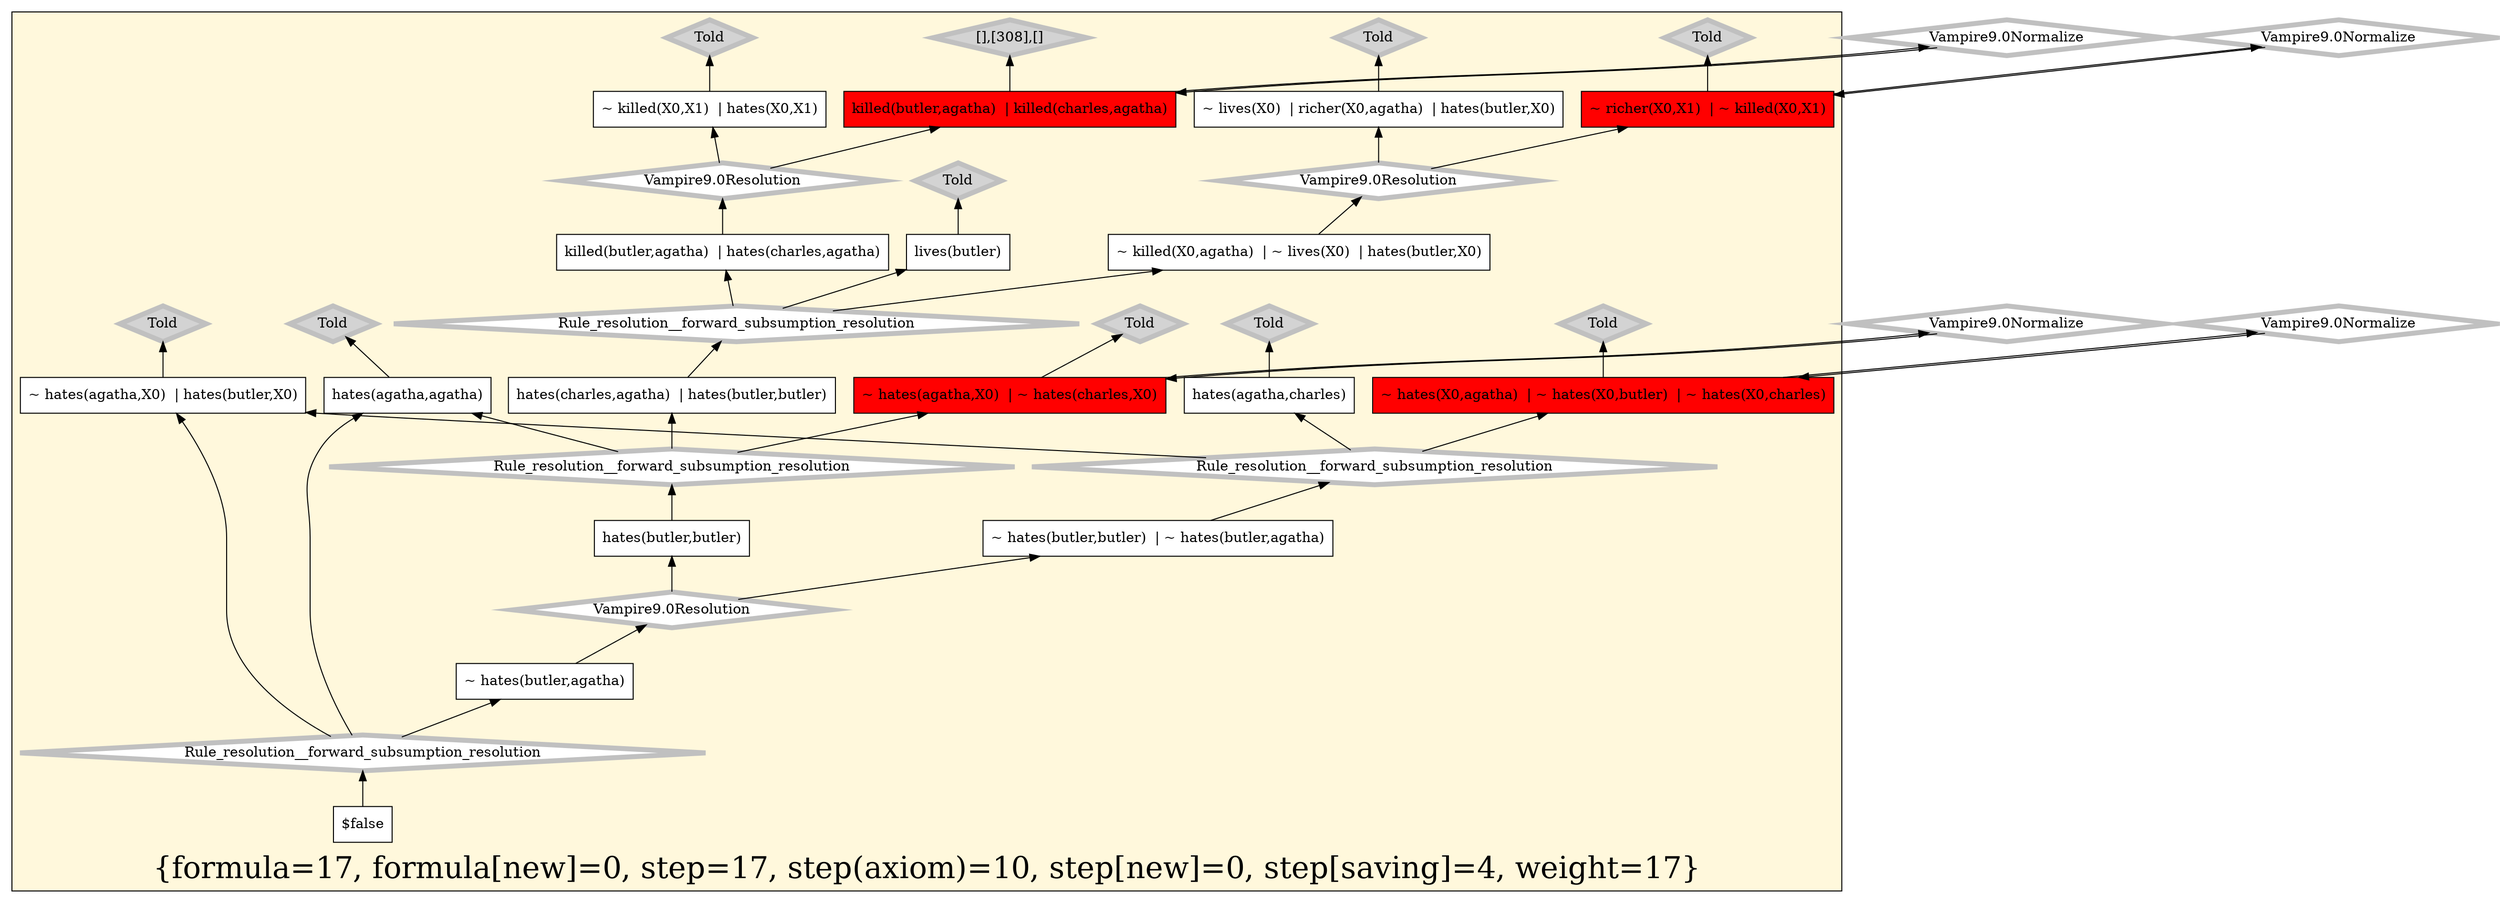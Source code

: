 digraph g 
{ rankdir=BT;
   
  "x_0" [ color="black" shape="box" label="$false" fillcolor="white" style="filled"  ];
  "x_347" [ color="black" shape="box" label="hates(butler,butler)" fillcolor="white" style="filled"  ];
  "x_8" [ color="black" shape="box" label="~ hates(agatha,X0)  | hates(butler,X0)" fillcolor="white" style="filled"  ];
  "x_172" [ color="black" shape="box" label="~ hates(butler,butler)  | ~ hates(butler,agatha)" fillcolor="white" style="filled"  ];
  "x_55" [ color="black" shape="box" label="~ hates(butler,agatha)" fillcolor="white" style="filled"  ];
  "x_441" [ color="black" shape="box" label="~ hates(charles,X0)  | ~ hates(agatha,X0)" fillcolor="red" style="filled"  ];
  "x_102" [ color="black" shape="box" label="~ killed(X0,X1)  | ~ richer(X0,X1)" fillcolor="red" style="filled"  ];
  "x_102" [ color="black" shape="box" label="~ richer(X0,X1)  | ~ killed(X0,X1)" fillcolor="red" style="filled"  ];
  "x_308" [ color="black" shape="box" label="killed(charles,agatha)  | killed(butler,agatha)" fillcolor="red" style="filled"  ];
  "x_427" [ color="black" shape="box" label="killed(butler,agatha)  | hates(charles,agatha)" fillcolor="white" style="filled"  ];
  "x_203" [ color="black" shape="box" label="~ hates(X0,butler)  | ~ hates(X0,charles)  | ~ hates(X0,agatha)" fillcolor="red" style="filled"  ];
  "x_158" [ color="black" shape="box" label="hates(charles,agatha)  | hates(butler,butler)" fillcolor="white" style="filled"  ];
  "x_260" [ color="black" shape="box" label="~ killed(X0,X1)  | hates(X0,X1)" fillcolor="white" style="filled"  ];
  "x_308" [ color="black" shape="box" label="killed(butler,agatha)  | killed(charles,agatha)" fillcolor="red" style="filled"  ];
  "x_441" [ color="black" shape="box" label="~ hates(agatha,X0)  | ~ hates(charles,X0)" fillcolor="red" style="filled"  ];
  "x_258" [ color="black" shape="box" label="lives(butler)" fillcolor="white" style="filled"  ];
  "x_203" [ color="black" shape="box" label="~ hates(X0,agatha)  | ~ hates(X0,butler)  | ~ hates(X0,charles)" fillcolor="red" style="filled"  ];
  "x_261" [ color="black" shape="box" label="~ killed(X0,agatha)  | ~ lives(X0)  | hates(butler,X0)" fillcolor="white" style="filled"  ];
  "x_118" [ color="black" shape="box" label="hates(agatha,charles)" fillcolor="white" style="filled"  ];
  "x_395" [ color="black" shape="box" label="~ lives(X0)  | richer(X0,agatha)  | hates(butler,X0)" fillcolor="white" style="filled"  ];
  "x_357" [ color="black" shape="box" label="hates(agatha,agatha)" fillcolor="white" style="filled"  ];
  "-75b2b8ab:124078c1359:-4617" [ URL="http://browser.inference-web.org/iwbrowser/BrowseNodeSet?url=http%3A%2F%2Finference-web.org%2Fproofs%2Ftptp%2FSolutions%2FPUZ%2FPUZ001-1%2FVampire---9.0%2Fanswer.owl%23ns_13" color="grey" shape="diamond" label="Vampire9.0Normalize" fillcolor="white" style="filled" penwidth="5"  ];
  "x_102" -> "-75b2b8ab:124078c1359:-4617";
  "-75b2b8ab:124078c1359:-4617" -> "x_102";
  "-75b2b8ab:124078c1359:-45f5" [ URL="http://browser.inference-web.org/iwbrowser/BrowseNodeSet?url=http%3A%2F%2Finference-web.org%2Fproofs%2Ftptp%2FSolutions%2FPUZ%2FPUZ001-1%2FVampire---9.0%2Fanswer.owl%23ns_10" color="grey" shape="diamond" label="Told" fillcolor="lightgrey" style="filled" penwidth="5"  ];
  "x_8" -> "-75b2b8ab:124078c1359:-45f5";
  "-75b2b8ab:124078c1359:-45fb" [ URL="http://browser.inference-web.org/iwbrowser/BrowseNodeSet?url=http%3A%2F%2Finference-web.org%2Fproofs%2Ftptp%2FSolutions%2FPUZ%2FPUZ001-1%2FVampire---9.0%2Fanswer.owl%23ns_29" color="grey" shape="diamond" label="Rule_resolution__forward_subsumption_resolution" fillcolor="white" style="filled" penwidth="5"  ];
  "x_172" -> "-75b2b8ab:124078c1359:-45fb";
  "-75b2b8ab:124078c1359:-45fb" -> "x_8";
  "-75b2b8ab:124078c1359:-45fb" -> "x_118";
  "-75b2b8ab:124078c1359:-45fb" -> "x_203";
  "-75b2b8ab:124078c1359:-4645" [ URL="http://browser.inference-web.org/iwbrowser/BrowseNodeSet?url=http%3A%2F%2Finference-web.org%2Fproofs%2Ftptp%2FSolutions%2FPUZ%2FPUZ001-1%2FVampire---9.0%2Fanswer.owl%23ns_38" color="grey" shape="diamond" label="Vampire9.0Resolution" fillcolor="white" style="filled" penwidth="5"  ];
  "x_55" -> "-75b2b8ab:124078c1359:-4645";
  "-75b2b8ab:124078c1359:-4645" -> "x_172";
  "-75b2b8ab:124078c1359:-4645" -> "x_347";
  "-75b2b8ab:124078c1359:-4609" [ URL="http://browser.inference-web.org/iwbrowser/BrowseNodeSet?url=http%3A%2F%2Finference-web.org%2Fproofs%2Ftptp%2FSolutions%2FPUZ%2FPUZ001-1%2FVampire---9.0%2Fanswer.owl%23ns_14" color="grey" shape="diamond" label="Vampire9.0Normalize" fillcolor="white" style="filled" penwidth="5"  ];
  "x_441" -> "-75b2b8ab:124078c1359:-4609";
  "-75b2b8ab:124078c1359:-4609" -> "x_441";
  "-75b2b8ab:124078c1359:-45f0" [ URL="http://browser.inference-web.org/iwbrowser/BrowseNodeSet?url=http%3A%2F%2Finference-web.org%2Fproofs%2Ftptp%2FSolutions%2FPUZ%2FPUZ001-1%2FVampire---9.0%2Fanswer.owl%23ns_15" color="grey" shape="diamond" label="Vampire9.0Normalize" fillcolor="white" style="filled" penwidth="5"  ];
  "x_203" -> "-75b2b8ab:124078c1359:-45f0";
  "-75b2b8ab:124078c1359:-45f0" -> "x_203";
  "-75b2b8ab:124078c1359:-4626" [ URL="http://browser.inference-web.org/iwbrowser/BrowseNodeSet?url=http%3A%2F%2Finference-web.org%2Fproofs%2Ftptp%2FSolutions%2FPUZ%2FPUZ001-1%2FVampire---9.0%2Fanswer.owl%23ns_9" color="grey" shape="diamond" label="Told" fillcolor="lightgrey" style="filled" penwidth="5"  ];
  "x_260" -> "-75b2b8ab:124078c1359:-4626";
  "-75b2b8ab:124078c1359:-4634" [ URL="http://browser.inference-web.org/iwbrowser/BrowseNodeSet?url=http%3A%2F%2Finference-web.org%2Fproofs%2Ftptp%2FSolutions%2FPUZ%2FPUZ001-1%2FVampire---9.0%2Fanswer.owl%23ns_31" color="grey" shape="diamond" label="Vampire9.0Resolution" fillcolor="white" style="filled" penwidth="5"  ];
  "x_427" -> "-75b2b8ab:124078c1359:-4634";
  "-75b2b8ab:124078c1359:-4634" -> "x_260";
  "-75b2b8ab:124078c1359:-4634" -> "x_308";
  "-75b2b8ab:124078c1359:-463a" [ URL="http://browser.inference-web.org/iwbrowser/BrowseNodeSet?url=http%3A%2F%2Finference-web.org%2Fproofs%2Ftptp%2FSolutions%2FPUZ%2FPUZ001-1%2FVampire---9.0%2Fanswer.owl%23ns_35" color="grey" shape="diamond" label="Rule_resolution__forward_subsumption_resolution" fillcolor="white" style="filled" penwidth="5"  ];
  "x_158" -> "-75b2b8ab:124078c1359:-463a";
  "-75b2b8ab:124078c1359:-463a" -> "x_258";
  "-75b2b8ab:124078c1359:-463a" -> "x_261";
  "-75b2b8ab:124078c1359:-463a" -> "x_427";
  "-75b2b8ab:124078c1359:-4600" [ URL="http://browser.inference-web.org/iwbrowser/BrowseNodeSet?url=http%3A%2F%2Finference-web.org%2Fproofs%2Ftptp%2FSolutions%2FPUZ%2FPUZ001-1%2FVampire---9.0%2Fanswer.owl%23ns_7" color="grey" shape="diamond" label="Told" fillcolor="lightgrey" style="filled" penwidth="5"  ];
  "x_357" -> "-75b2b8ab:124078c1359:-4600";
  "-75b2b8ab:124078c1359:-464f" [ URL="http://browser.inference-web.org/iwbrowser/BrowseNodeSet?url=http%3A%2F%2Finference-web.org%2Fproofs%2Ftptp%2FSolutions%2FPUZ%2FPUZ001-1%2FVampire---9.0%2Fanswer.owl%23answer" color="grey" shape="diamond" label="Rule_resolution__forward_subsumption_resolution" fillcolor="white" style="filled" penwidth="5"  ];
  "x_0" -> "-75b2b8ab:124078c1359:-464f";
  "-75b2b8ab:124078c1359:-464f" -> "x_8";
  "-75b2b8ab:124078c1359:-464f" -> "x_55";
  "-75b2b8ab:124078c1359:-464f" -> "x_357";
  "-75b2b8ab:124078c1359:-462b" [ URL="http://browser.inference-web.org/iwbrowser/BrowseNodeSet?url=http%3A%2F%2Finference-web.org%2Fproofs%2Ftptp%2FSolutions%2FPUZ%2FPUZ001-1%2FVampire---9.0%2Fanswer.owl%23ns_12" color="grey" shape="diamond" label="[],[308],[]" fillcolor="lightgrey" style="filled" penwidth="5"  ];
  "x_308" -> "-75b2b8ab:124078c1359:-462b";
  "-75b2b8ab:124078c1359:-45ec" [ URL="http://browser.inference-web.org/iwbrowser/BrowseNodeSet?url=http%3A%2F%2Finference-web.org%2Fproofs%2Ftptp%2FSolutions%2FPUZ%2FPUZ001-1%2FVampire---9.0%2Fanswer.owl%23ns_6" color="grey" shape="diamond" label="Told" fillcolor="lightgrey" style="filled" penwidth="5"  ];
  "x_203" -> "-75b2b8ab:124078c1359:-45ec";
  "-75b2b8ab:124078c1359:-4621" [ URL="http://browser.inference-web.org/iwbrowser/BrowseNodeSet?url=http%3A%2F%2Finference-web.org%2Fproofs%2Ftptp%2FSolutions%2FPUZ%2FPUZ001-1%2FVampire---9.0%2Fanswer.owl%23ns_17" color="grey" shape="diamond" label="Vampire9.0Resolution" fillcolor="white" style="filled" penwidth="5"  ];
  "x_261" -> "-75b2b8ab:124078c1359:-4621";
  "-75b2b8ab:124078c1359:-4621" -> "x_102";
  "-75b2b8ab:124078c1359:-4621" -> "x_395";
  "-75b2b8ab:124078c1359:-462f" [ URL="http://browser.inference-web.org/iwbrowser/BrowseNodeSet?url=http%3A%2F%2Finference-web.org%2Fproofs%2Ftptp%2FSolutions%2FPUZ%2FPUZ001-1%2FVampire---9.0%2Fanswer.owl%23ns_16" color="grey" shape="diamond" label="Vampire9.0Normalize" fillcolor="white" style="filled" penwidth="5"  ];
  "x_308" -> "-75b2b8ab:124078c1359:-462f";
  "-75b2b8ab:124078c1359:-462f" -> "x_308";
  "-75b2b8ab:124078c1359:-4613" [ URL="http://browser.inference-web.org/iwbrowser/BrowseNodeSet?url=http%3A%2F%2Finference-web.org%2Fproofs%2Ftptp%2FSolutions%2FPUZ%2FPUZ001-1%2FVampire---9.0%2Fanswer.owl%23ns_4" color="grey" shape="diamond" label="Told" fillcolor="lightgrey" style="filled" penwidth="5"  ];
  "x_102" -> "-75b2b8ab:124078c1359:-4613";
  "-75b2b8ab:124078c1359:-461c" [ URL="http://browser.inference-web.org/iwbrowser/BrowseNodeSet?url=http%3A%2F%2Finference-web.org%2Fproofs%2Ftptp%2FSolutions%2FPUZ%2FPUZ001-1%2FVampire---9.0%2Fanswer.owl%23ns_11" color="grey" shape="diamond" label="Told" fillcolor="lightgrey" style="filled" penwidth="5"  ];
  "x_395" -> "-75b2b8ab:124078c1359:-461c";
  "-75b2b8ab:124078c1359:-4640" [ URL="http://browser.inference-web.org/iwbrowser/BrowseNodeSet?url=http%3A%2F%2Finference-web.org%2Fproofs%2Ftptp%2FSolutions%2FPUZ%2FPUZ001-1%2FVampire---9.0%2Fanswer.owl%23ns_37" color="grey" shape="diamond" label="Rule_resolution__forward_subsumption_resolution" fillcolor="white" style="filled" penwidth="5"  ];
  "x_347" -> "-75b2b8ab:124078c1359:-4640";
  "-75b2b8ab:124078c1359:-4640" -> "x_158";
  "-75b2b8ab:124078c1359:-4640" -> "x_357";
  "-75b2b8ab:124078c1359:-4640" -> "x_441";
  "-75b2b8ab:124078c1359:-4605" [ URL="http://browser.inference-web.org/iwbrowser/BrowseNodeSet?url=http%3A%2F%2Finference-web.org%2Fproofs%2Ftptp%2FSolutions%2FPUZ%2FPUZ001-1%2FVampire---9.0%2Fanswer.owl%23ns_5" color="grey" shape="diamond" label="Told" fillcolor="lightgrey" style="filled" penwidth="5"  ];
  "x_441" -> "-75b2b8ab:124078c1359:-4605";
  "-75b2b8ab:124078c1359:-460e" [ URL="http://browser.inference-web.org/iwbrowser/BrowseNodeSet?url=http%3A%2F%2Finference-web.org%2Fproofs%2Ftptp%2FSolutions%2FPUZ%2FPUZ001-1%2FVampire---9.0%2Fanswer.owl%23ns_2" color="grey" shape="diamond" label="Told" fillcolor="lightgrey" style="filled" penwidth="5"  ];
  "x_258" -> "-75b2b8ab:124078c1359:-460e";
  "-75b2b8ab:124078c1359:-45e7" [ URL="http://browser.inference-web.org/iwbrowser/BrowseNodeSet?url=http%3A%2F%2Finference-web.org%2Fproofs%2Ftptp%2FSolutions%2FPUZ%2FPUZ001-1%2FVampire---9.0%2Fanswer.owl%23ns_8" color="grey" shape="diamond" label="Told" fillcolor="lightgrey" style="filled" penwidth="5"  ];
  "x_118" -> "-75b2b8ab:124078c1359:-45e7";
  
 subgraph cluster_opt 
{ label="{formula=17, formula[new]=0, step=17, step(axiom)=10, step[new]=0, step[saving]=4, weight=17}" 
 fontsize=30 fillcolor=cornsilk style=filled 
  x_0 ; x_347 ; x_8 ; x_172 ; x_441 ; x_55 ; x_102 ; x_102 ; x_427 ; x_308 ; x_203 ; x_260 ; x_158 ; x_308 ; x_441 ; x_258 ; x_203 ; x_261 ; x_118 ; x_395 ; x_357 ; "-75b2b8ab:124078c1359:-45f5" ;
 "-75b2b8ab:124078c1359:-45fb" ;
 "-75b2b8ab:124078c1359:-4645" ;
 "-75b2b8ab:124078c1359:-4626" ;
 "-75b2b8ab:124078c1359:-4634" ;
 "-75b2b8ab:124078c1359:-463a" ;
 "-75b2b8ab:124078c1359:-4600" ;
 "-75b2b8ab:124078c1359:-464f" ;
 "-75b2b8ab:124078c1359:-462b" ;
 "-75b2b8ab:124078c1359:-45ec" ;
 "-75b2b8ab:124078c1359:-4621" ;
 "-75b2b8ab:124078c1359:-4613" ;
 "-75b2b8ab:124078c1359:-461c" ;
 "-75b2b8ab:124078c1359:-4640" ;
 "-75b2b8ab:124078c1359:-460e" ;
 "-75b2b8ab:124078c1359:-4605" ;
 "-75b2b8ab:124078c1359:-45e7" ;
 
}
 
}
